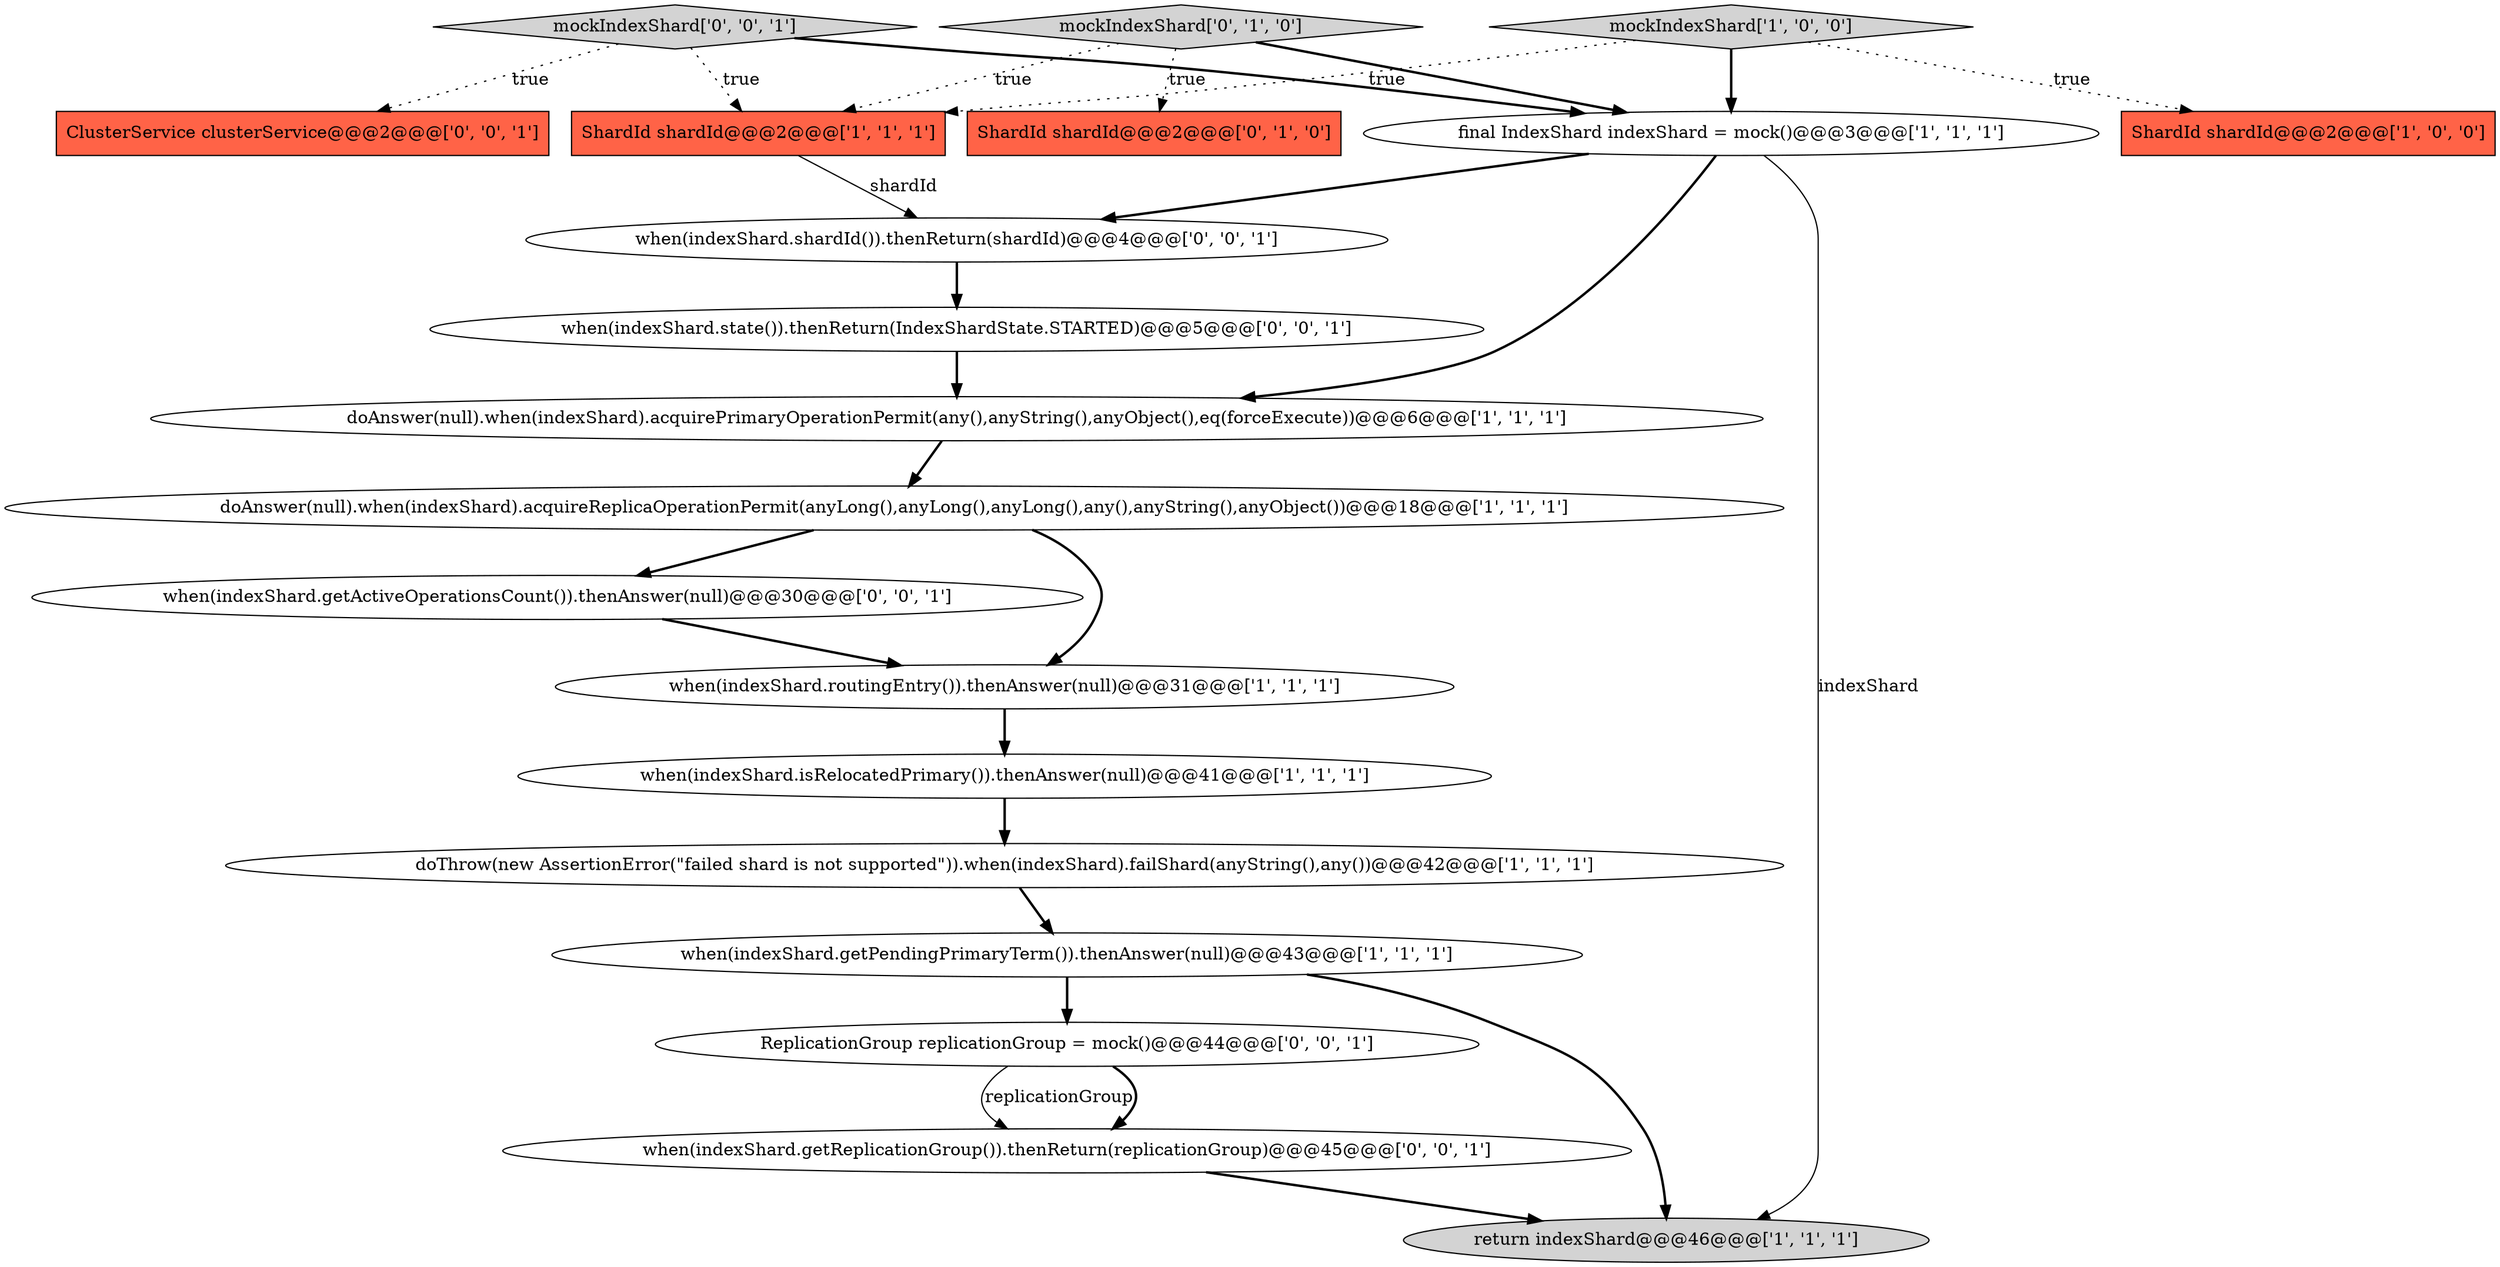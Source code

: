 digraph {
9 [style = filled, label = "when(indexShard.getPendingPrimaryTerm()).thenAnswer(null)@@@43@@@['1', '1', '1']", fillcolor = white, shape = ellipse image = "AAA0AAABBB1BBB"];
15 [style = filled, label = "when(indexShard.state()).thenReturn(IndexShardState.STARTED)@@@5@@@['0', '0', '1']", fillcolor = white, shape = ellipse image = "AAA0AAABBB3BBB"];
10 [style = filled, label = "ShardId shardId@@@2@@@['1', '1', '1']", fillcolor = tomato, shape = box image = "AAA0AAABBB1BBB"];
11 [style = filled, label = "ShardId shardId@@@2@@@['0', '1', '0']", fillcolor = tomato, shape = box image = "AAA0AAABBB2BBB"];
14 [style = filled, label = "mockIndexShard['0', '0', '1']", fillcolor = lightgray, shape = diamond image = "AAA0AAABBB3BBB"];
19 [style = filled, label = "when(indexShard.shardId()).thenReturn(shardId)@@@4@@@['0', '0', '1']", fillcolor = white, shape = ellipse image = "AAA0AAABBB3BBB"];
13 [style = filled, label = "ClusterService clusterService@@@2@@@['0', '0', '1']", fillcolor = tomato, shape = box image = "AAA0AAABBB3BBB"];
5 [style = filled, label = "doAnswer(null).when(indexShard).acquirePrimaryOperationPermit(any(),anyString(),anyObject(),eq(forceExecute))@@@6@@@['1', '1', '1']", fillcolor = white, shape = ellipse image = "AAA0AAABBB1BBB"];
18 [style = filled, label = "ReplicationGroup replicationGroup = mock()@@@44@@@['0', '0', '1']", fillcolor = white, shape = ellipse image = "AAA0AAABBB3BBB"];
17 [style = filled, label = "when(indexShard.getActiveOperationsCount()).thenAnswer(null)@@@30@@@['0', '0', '1']", fillcolor = white, shape = ellipse image = "AAA0AAABBB3BBB"];
4 [style = filled, label = "doThrow(new AssertionError(\"failed shard is not supported\")).when(indexShard).failShard(anyString(),any())@@@42@@@['1', '1', '1']", fillcolor = white, shape = ellipse image = "AAA0AAABBB1BBB"];
12 [style = filled, label = "mockIndexShard['0', '1', '0']", fillcolor = lightgray, shape = diamond image = "AAA0AAABBB2BBB"];
16 [style = filled, label = "when(indexShard.getReplicationGroup()).thenReturn(replicationGroup)@@@45@@@['0', '0', '1']", fillcolor = white, shape = ellipse image = "AAA0AAABBB3BBB"];
8 [style = filled, label = "when(indexShard.routingEntry()).thenAnswer(null)@@@31@@@['1', '1', '1']", fillcolor = white, shape = ellipse image = "AAA0AAABBB1BBB"];
3 [style = filled, label = "when(indexShard.isRelocatedPrimary()).thenAnswer(null)@@@41@@@['1', '1', '1']", fillcolor = white, shape = ellipse image = "AAA0AAABBB1BBB"];
2 [style = filled, label = "mockIndexShard['1', '0', '0']", fillcolor = lightgray, shape = diamond image = "AAA0AAABBB1BBB"];
0 [style = filled, label = "ShardId shardId@@@2@@@['1', '0', '0']", fillcolor = tomato, shape = box image = "AAA0AAABBB1BBB"];
7 [style = filled, label = "return indexShard@@@46@@@['1', '1', '1']", fillcolor = lightgray, shape = ellipse image = "AAA0AAABBB1BBB"];
6 [style = filled, label = "doAnswer(null).when(indexShard).acquireReplicaOperationPermit(anyLong(),anyLong(),anyLong(),any(),anyString(),anyObject())@@@18@@@['1', '1', '1']", fillcolor = white, shape = ellipse image = "AAA0AAABBB1BBB"];
1 [style = filled, label = "final IndexShard indexShard = mock()@@@3@@@['1', '1', '1']", fillcolor = white, shape = ellipse image = "AAA0AAABBB1BBB"];
9->18 [style = bold, label=""];
12->10 [style = dotted, label="true"];
18->16 [style = solid, label="replicationGroup"];
10->19 [style = solid, label="shardId"];
12->11 [style = dotted, label="true"];
1->7 [style = solid, label="indexShard"];
19->15 [style = bold, label=""];
12->1 [style = bold, label=""];
6->17 [style = bold, label=""];
6->8 [style = bold, label=""];
2->10 [style = dotted, label="true"];
8->3 [style = bold, label=""];
14->1 [style = bold, label=""];
14->13 [style = dotted, label="true"];
4->9 [style = bold, label=""];
2->1 [style = bold, label=""];
18->16 [style = bold, label=""];
15->5 [style = bold, label=""];
14->10 [style = dotted, label="true"];
1->19 [style = bold, label=""];
17->8 [style = bold, label=""];
16->7 [style = bold, label=""];
2->0 [style = dotted, label="true"];
3->4 [style = bold, label=""];
5->6 [style = bold, label=""];
1->5 [style = bold, label=""];
9->7 [style = bold, label=""];
}
